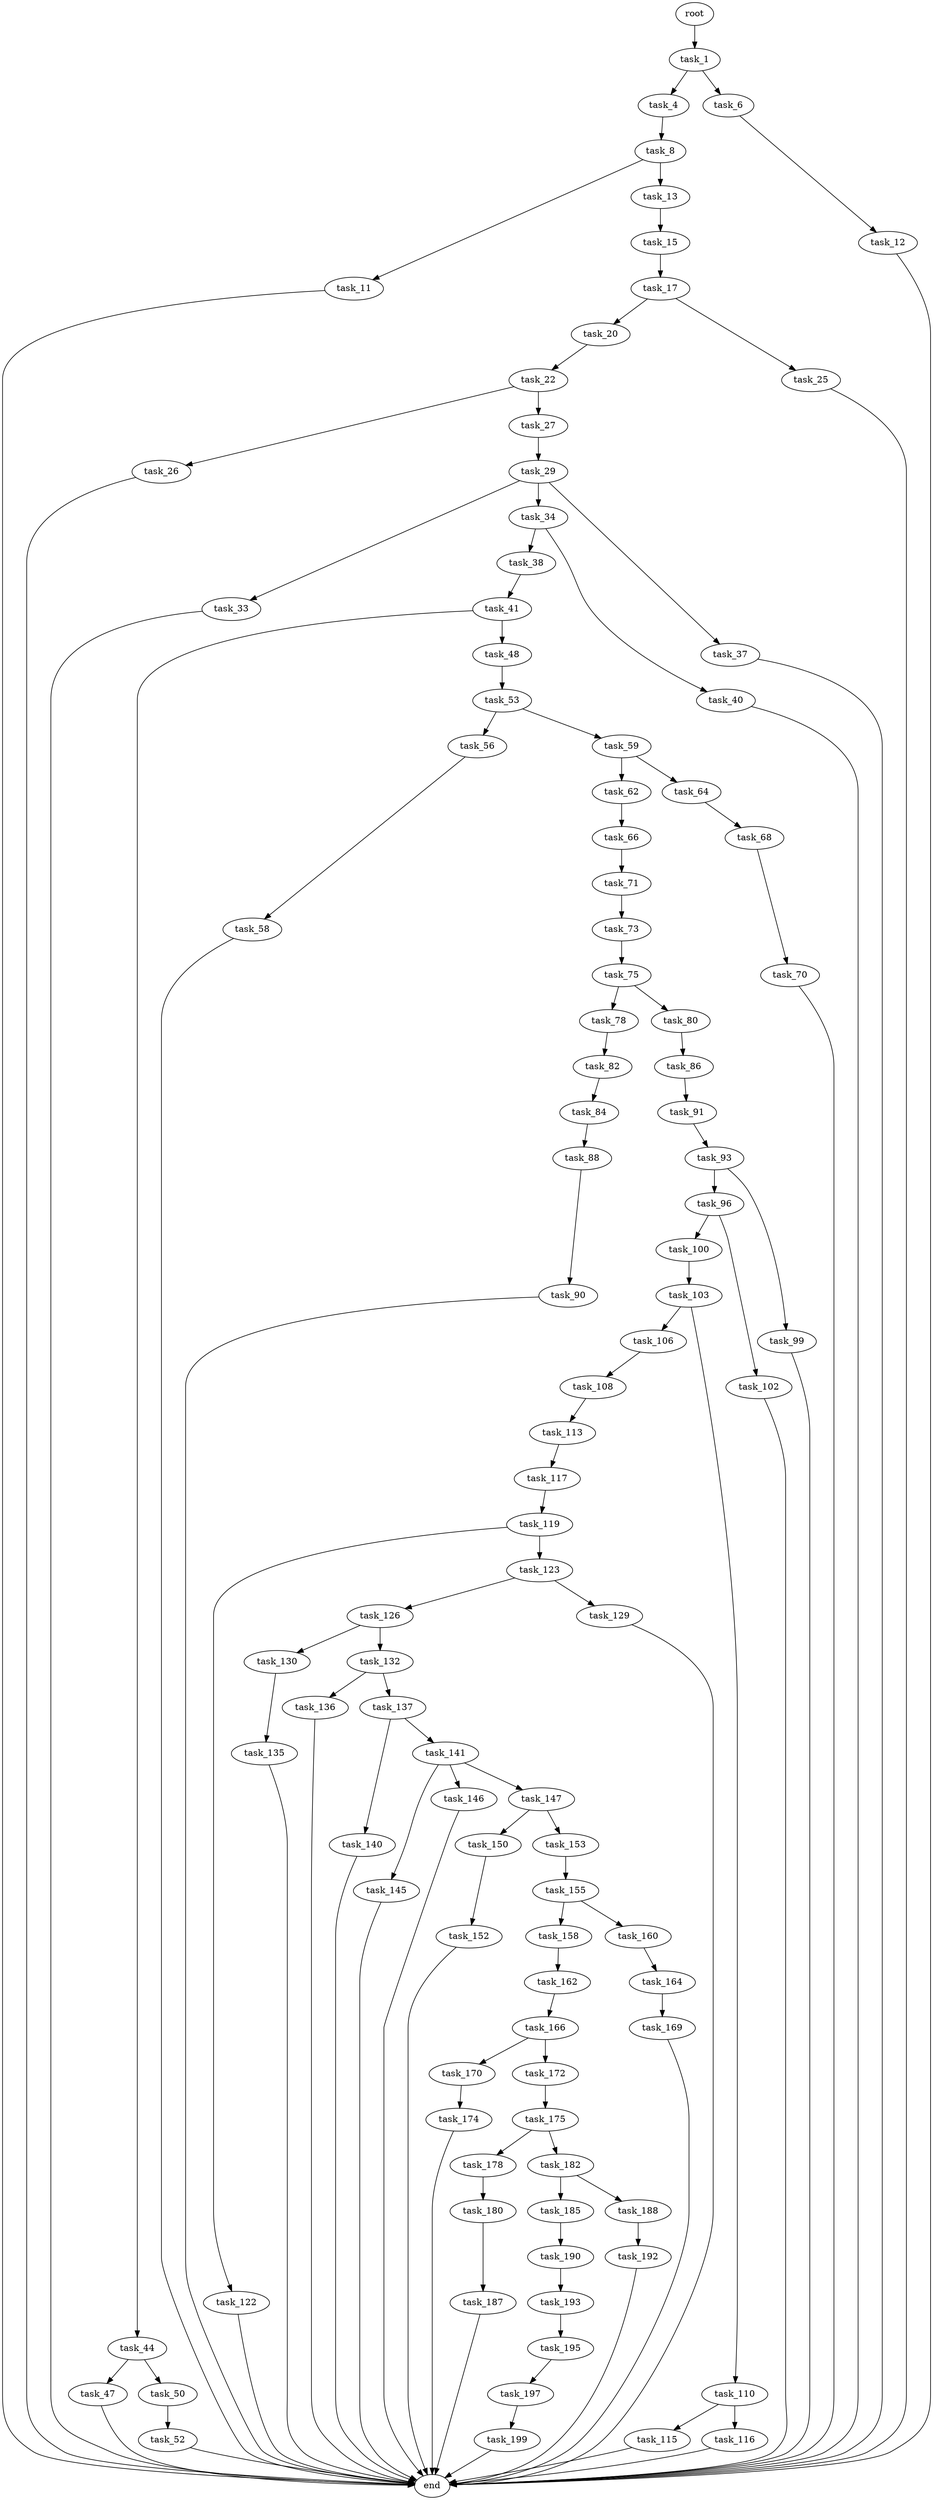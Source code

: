 digraph G {
  root [size="0.000000"];
  task_1 [size="68719476736.000000"];
  task_4 [size="1073741824000.000000"];
  task_6 [size="134217728000.000000"];
  task_8 [size="189119306818.000000"];
  task_11 [size="368293445632.000000"];
  task_12 [size="28991029248.000000"];
  task_13 [size="1073741824000.000000"];
  task_15 [size="368293445632.000000"];
  task_17 [size="68719476736.000000"];
  task_20 [size="23574686813.000000"];
  task_22 [size="1896226316.000000"];
  task_25 [size="64350516940.000000"];
  task_26 [size="18841059343.000000"];
  task_27 [size="275829203901.000000"];
  task_29 [size="48558495631.000000"];
  task_33 [size="1082999828425.000000"];
  task_34 [size="134217728000.000000"];
  task_37 [size="964026920.000000"];
  task_38 [size="4763193191.000000"];
  task_40 [size="625571231583.000000"];
  task_41 [size="68719476736.000000"];
  task_44 [size="782757789696.000000"];
  task_47 [size="68719476736.000000"];
  task_48 [size="505394244990.000000"];
  task_50 [size="25772724256.000000"];
  task_52 [size="68719476736.000000"];
  task_53 [size="1073741824000.000000"];
  task_56 [size="163575729786.000000"];
  task_58 [size="231928233984.000000"];
  task_59 [size="13885328387.000000"];
  task_62 [size="308671669674.000000"];
  task_64 [size="8589934592.000000"];
  task_66 [size="28991029248.000000"];
  task_68 [size="373395692093.000000"];
  task_70 [size="129932621588.000000"];
  task_71 [size="283283793950.000000"];
  task_73 [size="549755813888.000000"];
  task_75 [size="633344230264.000000"];
  task_78 [size="368293445632.000000"];
  task_80 [size="344820129542.000000"];
  task_82 [size="8589934592.000000"];
  task_84 [size="70328551004.000000"];
  task_86 [size="17776027912.000000"];
  task_88 [size="670510935.000000"];
  task_90 [size="28991029248.000000"];
  task_91 [size="450247685637.000000"];
  task_93 [size="25994287487.000000"];
  task_96 [size="10437324009.000000"];
  task_99 [size="782757789696.000000"];
  task_100 [size="14364906599.000000"];
  task_102 [size="961957779198.000000"];
  task_103 [size="28903467971.000000"];
  task_106 [size="1862231636.000000"];
  task_108 [size="68719476736.000000"];
  task_110 [size="25051066166.000000"];
  task_113 [size="28991029248.000000"];
  task_115 [size="19915396151.000000"];
  task_116 [size="504388884092.000000"];
  task_117 [size="549755813888.000000"];
  task_119 [size="368293445632.000000"];
  task_122 [size="6826154825.000000"];
  task_123 [size="12687481217.000000"];
  task_126 [size="10169052721.000000"];
  task_129 [size="208013373996.000000"];
  task_130 [size="468562971209.000000"];
  task_132 [size="257476211025.000000"];
  task_135 [size="134217728000.000000"];
  task_136 [size="782757789696.000000"];
  task_137 [size="14962767141.000000"];
  task_140 [size="134217728000.000000"];
  task_141 [size="231928233984.000000"];
  task_145 [size="49717005931.000000"];
  task_146 [size="10807188660.000000"];
  task_147 [size="577551047287.000000"];
  task_150 [size="7252323925.000000"];
  task_152 [size="368293445632.000000"];
  task_153 [size="11219757763.000000"];
  task_155 [size="134217728000.000000"];
  task_158 [size="3158078487.000000"];
  task_160 [size="100690783638.000000"];
  task_162 [size="16222227538.000000"];
  task_164 [size="134217728000.000000"];
  task_166 [size="23397080143.000000"];
  task_169 [size="94017551261.000000"];
  task_170 [size="6218727382.000000"];
  task_172 [size="595206103630.000000"];
  task_174 [size="16508806102.000000"];
  task_175 [size="1073741824000.000000"];
  task_178 [size="439480193285.000000"];
  task_180 [size="280425153234.000000"];
  task_182 [size="13916750273.000000"];
  task_185 [size="782757789696.000000"];
  task_187 [size="1001441876929.000000"];
  task_188 [size="15164894684.000000"];
  task_190 [size="1112558944480.000000"];
  task_192 [size="967397645486.000000"];
  task_193 [size="89887097472.000000"];
  task_195 [size="541100338016.000000"];
  task_197 [size="782757789696.000000"];
  task_199 [size="3064863154.000000"];
  end [size="0.000000"];

  root -> task_1 [size="1.000000"];
  task_1 -> task_4 [size="134217728.000000"];
  task_1 -> task_6 [size="134217728.000000"];
  task_4 -> task_8 [size="838860800.000000"];
  task_6 -> task_12 [size="209715200.000000"];
  task_8 -> task_11 [size="411041792.000000"];
  task_8 -> task_13 [size="411041792.000000"];
  task_11 -> end [size="1.000000"];
  task_12 -> end [size="1.000000"];
  task_13 -> task_15 [size="838860800.000000"];
  task_15 -> task_17 [size="411041792.000000"];
  task_17 -> task_20 [size="134217728.000000"];
  task_17 -> task_25 [size="134217728.000000"];
  task_20 -> task_22 [size="838860800.000000"];
  task_22 -> task_26 [size="75497472.000000"];
  task_22 -> task_27 [size="75497472.000000"];
  task_25 -> end [size="1.000000"];
  task_26 -> end [size="1.000000"];
  task_27 -> task_29 [size="411041792.000000"];
  task_29 -> task_33 [size="75497472.000000"];
  task_29 -> task_34 [size="75497472.000000"];
  task_29 -> task_37 [size="75497472.000000"];
  task_33 -> end [size="1.000000"];
  task_34 -> task_38 [size="209715200.000000"];
  task_34 -> task_40 [size="209715200.000000"];
  task_37 -> end [size="1.000000"];
  task_38 -> task_41 [size="75497472.000000"];
  task_40 -> end [size="1.000000"];
  task_41 -> task_44 [size="134217728.000000"];
  task_41 -> task_48 [size="134217728.000000"];
  task_44 -> task_47 [size="679477248.000000"];
  task_44 -> task_50 [size="679477248.000000"];
  task_47 -> end [size="1.000000"];
  task_48 -> task_53 [size="536870912.000000"];
  task_50 -> task_52 [size="75497472.000000"];
  task_52 -> end [size="1.000000"];
  task_53 -> task_56 [size="838860800.000000"];
  task_53 -> task_59 [size="838860800.000000"];
  task_56 -> task_58 [size="536870912.000000"];
  task_58 -> end [size="1.000000"];
  task_59 -> task_62 [size="536870912.000000"];
  task_59 -> task_64 [size="536870912.000000"];
  task_62 -> task_66 [size="411041792.000000"];
  task_64 -> task_68 [size="33554432.000000"];
  task_66 -> task_71 [size="75497472.000000"];
  task_68 -> task_70 [size="301989888.000000"];
  task_70 -> end [size="1.000000"];
  task_71 -> task_73 [size="679477248.000000"];
  task_73 -> task_75 [size="536870912.000000"];
  task_75 -> task_78 [size="536870912.000000"];
  task_75 -> task_80 [size="536870912.000000"];
  task_78 -> task_82 [size="411041792.000000"];
  task_80 -> task_86 [size="536870912.000000"];
  task_82 -> task_84 [size="33554432.000000"];
  task_84 -> task_88 [size="209715200.000000"];
  task_86 -> task_91 [size="33554432.000000"];
  task_88 -> task_90 [size="33554432.000000"];
  task_90 -> end [size="1.000000"];
  task_91 -> task_93 [size="411041792.000000"];
  task_93 -> task_96 [size="838860800.000000"];
  task_93 -> task_99 [size="838860800.000000"];
  task_96 -> task_100 [size="536870912.000000"];
  task_96 -> task_102 [size="536870912.000000"];
  task_99 -> end [size="1.000000"];
  task_100 -> task_103 [size="411041792.000000"];
  task_102 -> end [size="1.000000"];
  task_103 -> task_106 [size="536870912.000000"];
  task_103 -> task_110 [size="536870912.000000"];
  task_106 -> task_108 [size="33554432.000000"];
  task_108 -> task_113 [size="134217728.000000"];
  task_110 -> task_115 [size="411041792.000000"];
  task_110 -> task_116 [size="411041792.000000"];
  task_113 -> task_117 [size="75497472.000000"];
  task_115 -> end [size="1.000000"];
  task_116 -> end [size="1.000000"];
  task_117 -> task_119 [size="536870912.000000"];
  task_119 -> task_122 [size="411041792.000000"];
  task_119 -> task_123 [size="411041792.000000"];
  task_122 -> end [size="1.000000"];
  task_123 -> task_126 [size="838860800.000000"];
  task_123 -> task_129 [size="838860800.000000"];
  task_126 -> task_130 [size="209715200.000000"];
  task_126 -> task_132 [size="209715200.000000"];
  task_129 -> end [size="1.000000"];
  task_130 -> task_135 [size="679477248.000000"];
  task_132 -> task_136 [size="301989888.000000"];
  task_132 -> task_137 [size="301989888.000000"];
  task_135 -> end [size="1.000000"];
  task_136 -> end [size="1.000000"];
  task_137 -> task_140 [size="33554432.000000"];
  task_137 -> task_141 [size="33554432.000000"];
  task_140 -> end [size="1.000000"];
  task_141 -> task_145 [size="301989888.000000"];
  task_141 -> task_146 [size="301989888.000000"];
  task_141 -> task_147 [size="301989888.000000"];
  task_145 -> end [size="1.000000"];
  task_146 -> end [size="1.000000"];
  task_147 -> task_150 [size="838860800.000000"];
  task_147 -> task_153 [size="838860800.000000"];
  task_150 -> task_152 [size="536870912.000000"];
  task_152 -> end [size="1.000000"];
  task_153 -> task_155 [size="536870912.000000"];
  task_155 -> task_158 [size="209715200.000000"];
  task_155 -> task_160 [size="209715200.000000"];
  task_158 -> task_162 [size="134217728.000000"];
  task_160 -> task_164 [size="134217728.000000"];
  task_162 -> task_166 [size="411041792.000000"];
  task_164 -> task_169 [size="209715200.000000"];
  task_166 -> task_170 [size="411041792.000000"];
  task_166 -> task_172 [size="411041792.000000"];
  task_169 -> end [size="1.000000"];
  task_170 -> task_174 [size="134217728.000000"];
  task_172 -> task_175 [size="838860800.000000"];
  task_174 -> end [size="1.000000"];
  task_175 -> task_178 [size="838860800.000000"];
  task_175 -> task_182 [size="838860800.000000"];
  task_178 -> task_180 [size="411041792.000000"];
  task_180 -> task_187 [size="536870912.000000"];
  task_182 -> task_185 [size="301989888.000000"];
  task_182 -> task_188 [size="301989888.000000"];
  task_185 -> task_190 [size="679477248.000000"];
  task_187 -> end [size="1.000000"];
  task_188 -> task_192 [size="838860800.000000"];
  task_190 -> task_193 [size="838860800.000000"];
  task_192 -> end [size="1.000000"];
  task_193 -> task_195 [size="209715200.000000"];
  task_195 -> task_197 [size="838860800.000000"];
  task_197 -> task_199 [size="679477248.000000"];
  task_199 -> end [size="1.000000"];
}
